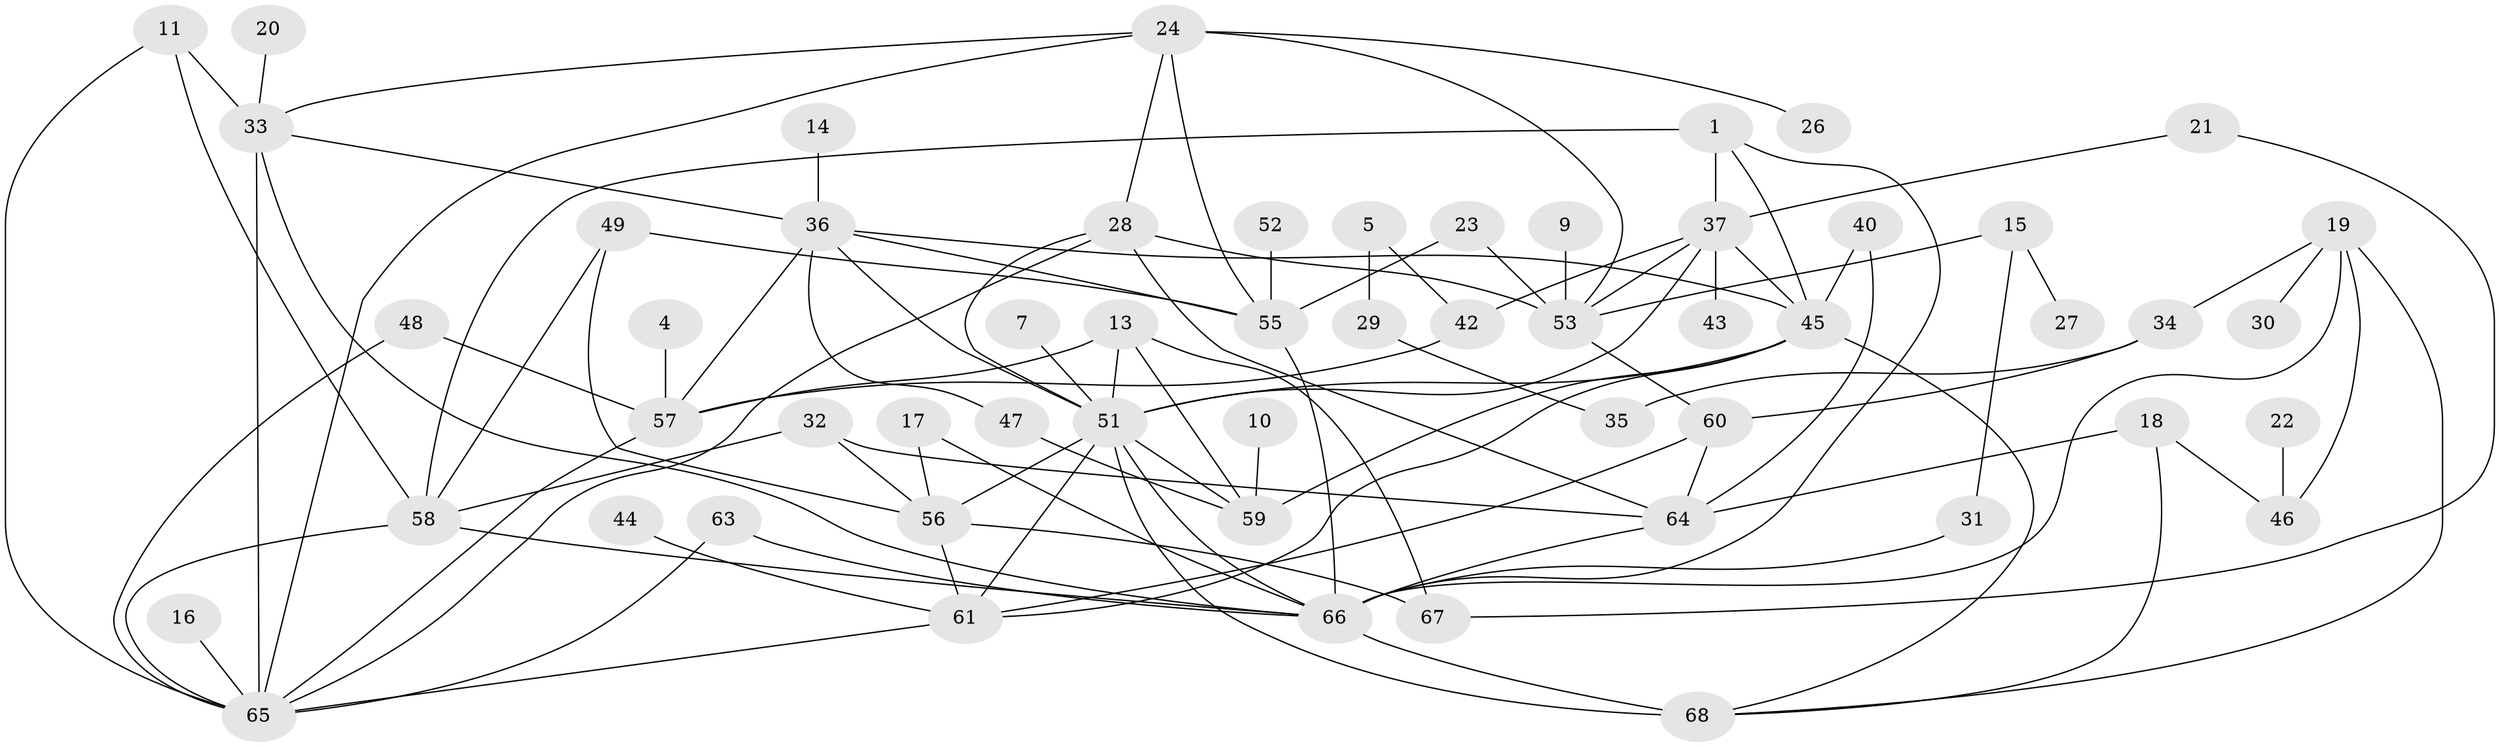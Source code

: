 // original degree distribution, {2: 0.21481481481481482, 3: 0.28888888888888886, 1: 0.2, 4: 0.1037037037037037, 0: 0.07407407407407407, 5: 0.05185185185185185, 6: 0.05185185185185185, 7: 0.007407407407407408, 8: 0.007407407407407408}
// Generated by graph-tools (version 1.1) at 2025/25/03/09/25 03:25:19]
// undirected, 56 vertices, 102 edges
graph export_dot {
graph [start="1"]
  node [color=gray90,style=filled];
  1;
  4;
  5;
  7;
  9;
  10;
  11;
  13;
  14;
  15;
  16;
  17;
  18;
  19;
  20;
  21;
  22;
  23;
  24;
  26;
  27;
  28;
  29;
  30;
  31;
  32;
  33;
  34;
  35;
  36;
  37;
  40;
  42;
  43;
  44;
  45;
  46;
  47;
  48;
  49;
  51;
  52;
  53;
  55;
  56;
  57;
  58;
  59;
  60;
  61;
  63;
  64;
  65;
  66;
  67;
  68;
  1 -- 37 [weight=1.0];
  1 -- 45 [weight=1.0];
  1 -- 58 [weight=1.0];
  1 -- 66 [weight=1.0];
  4 -- 57 [weight=1.0];
  5 -- 29 [weight=1.0];
  5 -- 42 [weight=1.0];
  7 -- 51 [weight=2.0];
  9 -- 53 [weight=1.0];
  10 -- 59 [weight=1.0];
  11 -- 33 [weight=1.0];
  11 -- 58 [weight=1.0];
  11 -- 65 [weight=1.0];
  13 -- 51 [weight=1.0];
  13 -- 57 [weight=1.0];
  13 -- 59 [weight=1.0];
  13 -- 67 [weight=2.0];
  14 -- 36 [weight=1.0];
  15 -- 27 [weight=1.0];
  15 -- 31 [weight=1.0];
  15 -- 53 [weight=1.0];
  16 -- 65 [weight=1.0];
  17 -- 56 [weight=1.0];
  17 -- 66 [weight=1.0];
  18 -- 46 [weight=1.0];
  18 -- 64 [weight=1.0];
  18 -- 68 [weight=1.0];
  19 -- 30 [weight=1.0];
  19 -- 34 [weight=1.0];
  19 -- 46 [weight=1.0];
  19 -- 66 [weight=1.0];
  19 -- 68 [weight=1.0];
  20 -- 33 [weight=1.0];
  21 -- 37 [weight=1.0];
  21 -- 67 [weight=1.0];
  22 -- 46 [weight=1.0];
  23 -- 53 [weight=1.0];
  23 -- 55 [weight=1.0];
  24 -- 26 [weight=1.0];
  24 -- 28 [weight=1.0];
  24 -- 33 [weight=1.0];
  24 -- 53 [weight=1.0];
  24 -- 55 [weight=1.0];
  24 -- 65 [weight=1.0];
  28 -- 51 [weight=1.0];
  28 -- 53 [weight=1.0];
  28 -- 64 [weight=1.0];
  28 -- 65 [weight=1.0];
  29 -- 35 [weight=1.0];
  31 -- 66 [weight=1.0];
  32 -- 56 [weight=1.0];
  32 -- 58 [weight=1.0];
  32 -- 64 [weight=1.0];
  33 -- 36 [weight=1.0];
  33 -- 65 [weight=2.0];
  33 -- 66 [weight=2.0];
  34 -- 35 [weight=1.0];
  34 -- 60 [weight=1.0];
  36 -- 45 [weight=1.0];
  36 -- 47 [weight=1.0];
  36 -- 51 [weight=1.0];
  36 -- 55 [weight=1.0];
  36 -- 57 [weight=1.0];
  37 -- 42 [weight=1.0];
  37 -- 43 [weight=1.0];
  37 -- 45 [weight=1.0];
  37 -- 51 [weight=1.0];
  37 -- 53 [weight=1.0];
  40 -- 45 [weight=1.0];
  40 -- 64 [weight=1.0];
  42 -- 57 [weight=1.0];
  44 -- 61 [weight=1.0];
  45 -- 51 [weight=1.0];
  45 -- 59 [weight=1.0];
  45 -- 61 [weight=1.0];
  45 -- 68 [weight=1.0];
  47 -- 59 [weight=1.0];
  48 -- 57 [weight=1.0];
  48 -- 65 [weight=1.0];
  49 -- 55 [weight=1.0];
  49 -- 56 [weight=1.0];
  49 -- 58 [weight=1.0];
  51 -- 56 [weight=1.0];
  51 -- 59 [weight=1.0];
  51 -- 61 [weight=1.0];
  51 -- 66 [weight=1.0];
  51 -- 68 [weight=1.0];
  52 -- 55 [weight=1.0];
  53 -- 60 [weight=2.0];
  55 -- 66 [weight=1.0];
  56 -- 61 [weight=1.0];
  56 -- 67 [weight=1.0];
  57 -- 65 [weight=1.0];
  58 -- 65 [weight=1.0];
  58 -- 66 [weight=1.0];
  60 -- 61 [weight=1.0];
  60 -- 64 [weight=1.0];
  61 -- 65 [weight=1.0];
  63 -- 65 [weight=1.0];
  63 -- 66 [weight=1.0];
  64 -- 66 [weight=1.0];
  66 -- 68 [weight=2.0];
}
